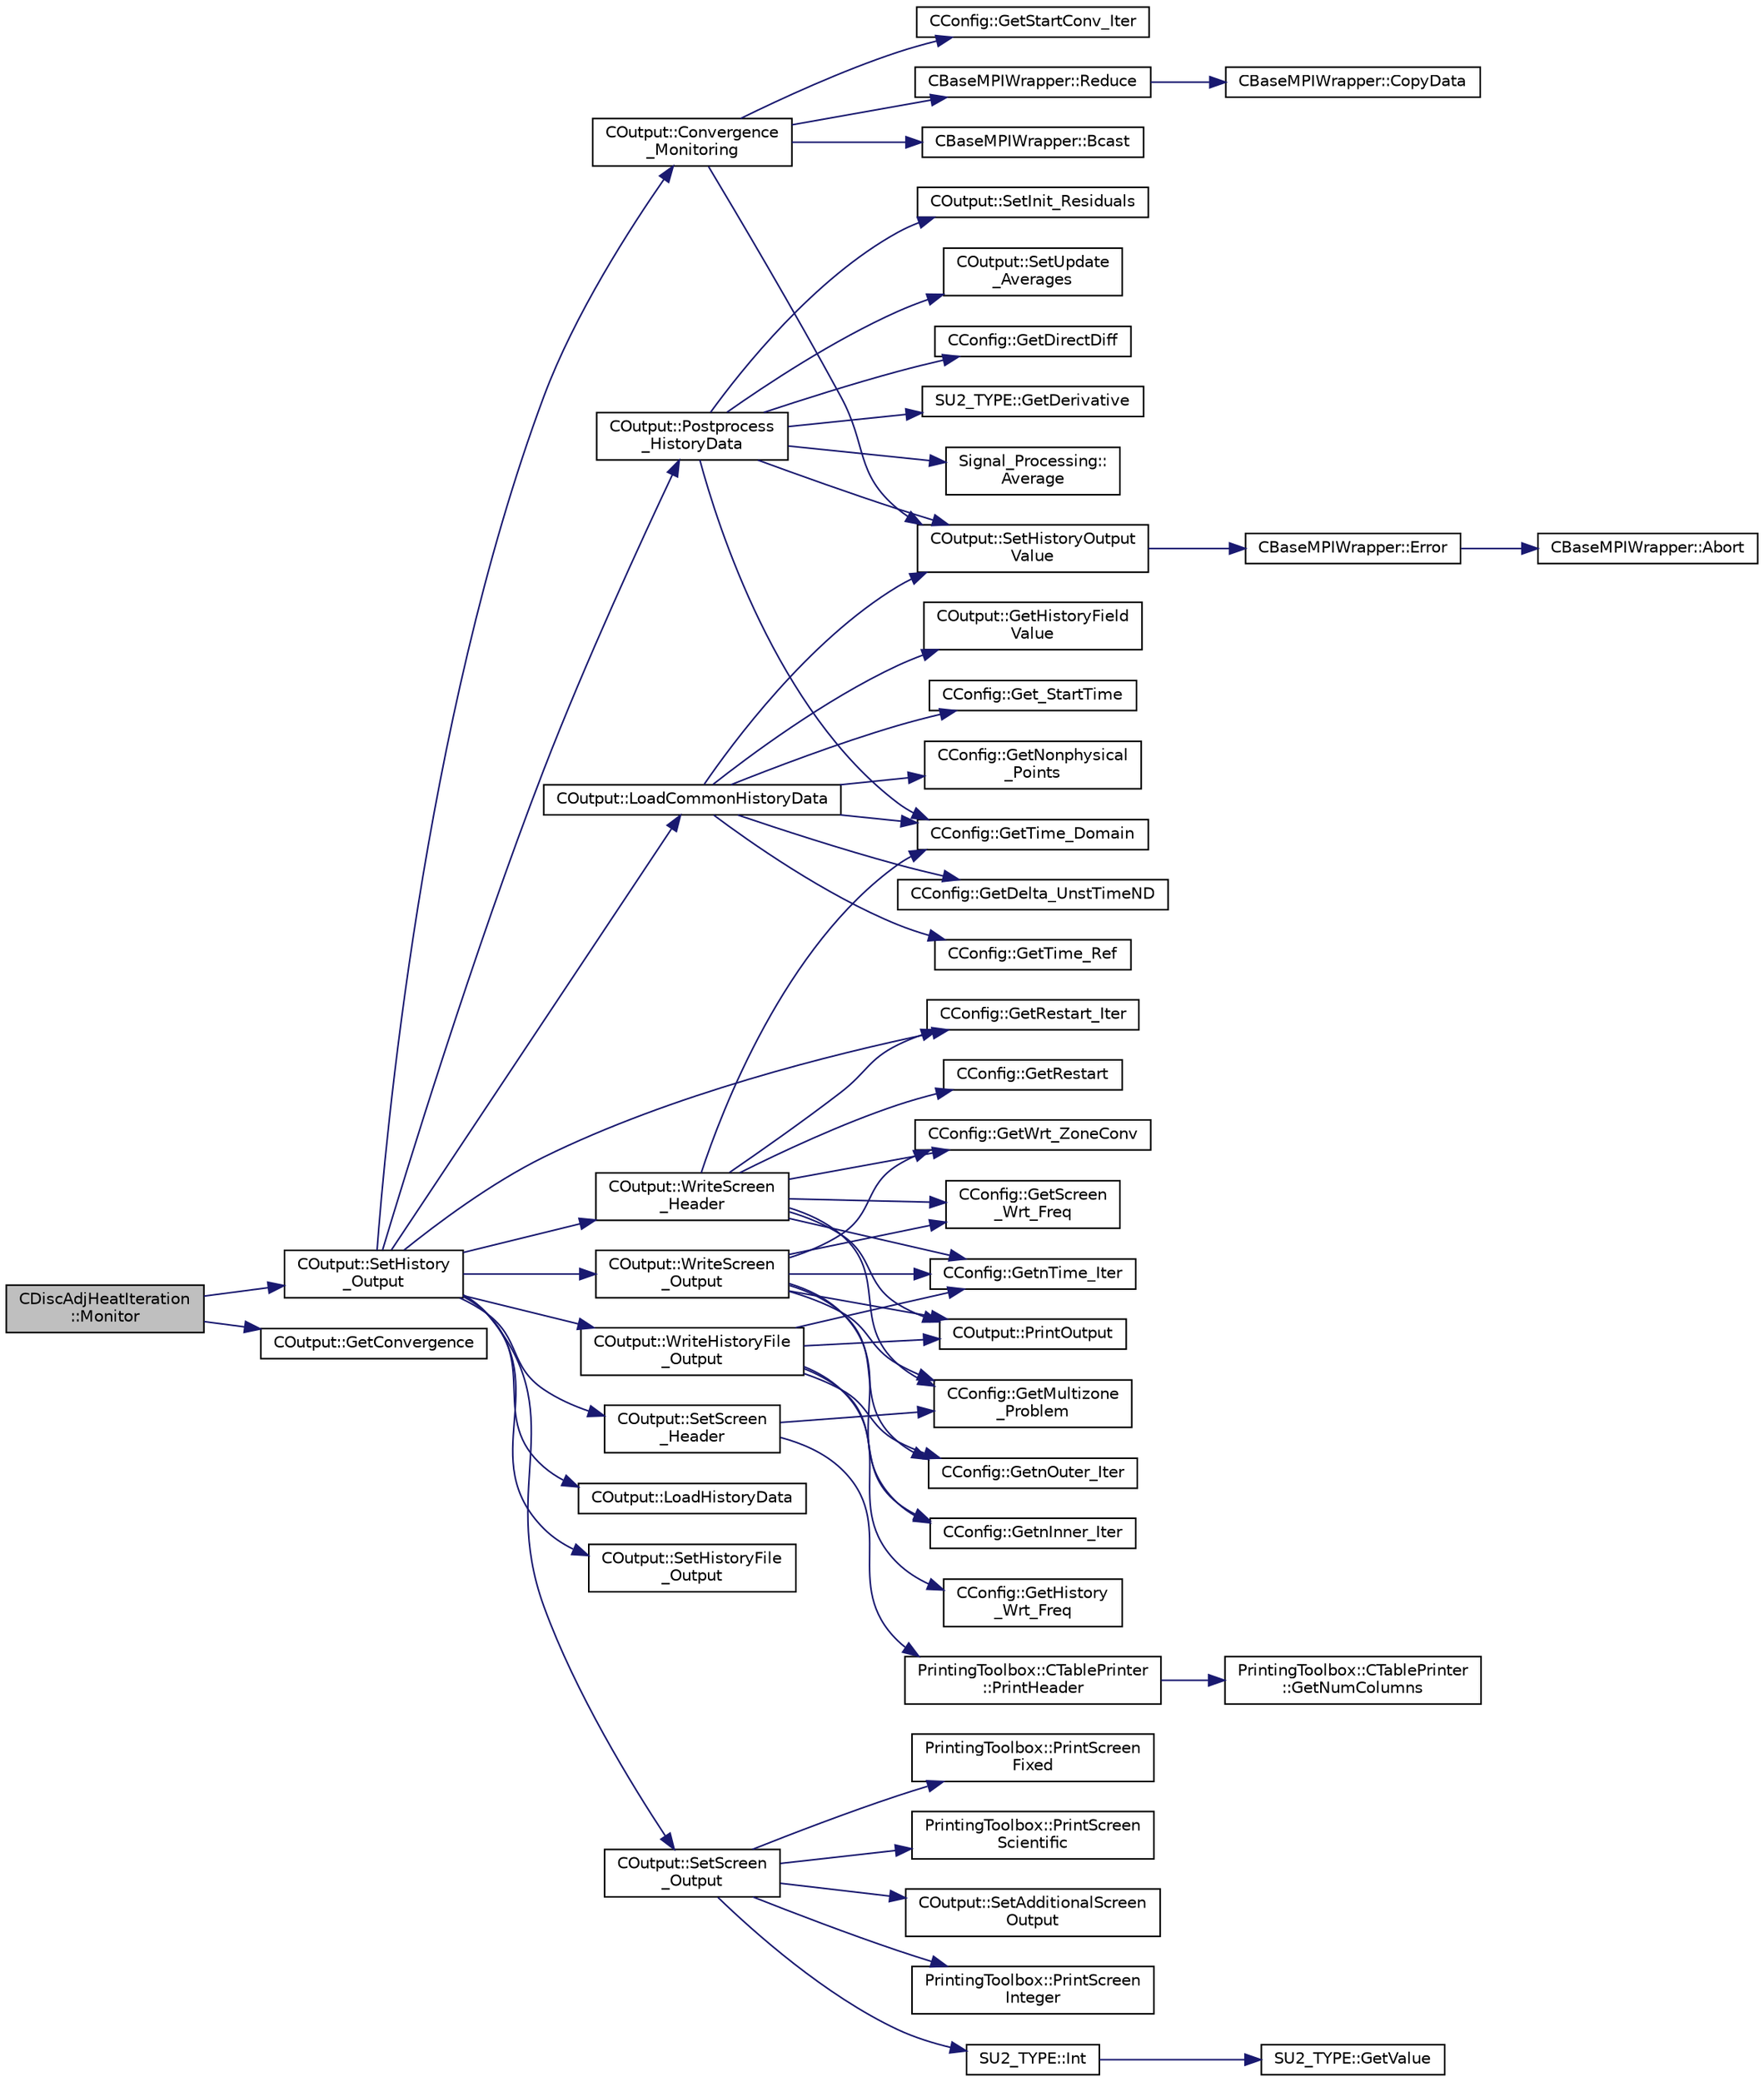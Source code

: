 digraph "CDiscAdjHeatIteration::Monitor"
{
  edge [fontname="Helvetica",fontsize="10",labelfontname="Helvetica",labelfontsize="10"];
  node [fontname="Helvetica",fontsize="10",shape=record];
  rankdir="LR";
  Node17 [label="CDiscAdjHeatIteration\l::Monitor",height=0.2,width=0.4,color="black", fillcolor="grey75", style="filled", fontcolor="black"];
  Node17 -> Node18 [color="midnightblue",fontsize="10",style="solid",fontname="Helvetica"];
  Node18 [label="COutput::SetHistory\l_Output",height=0.2,width=0.4,color="black", fillcolor="white", style="filled",URL="$class_c_output.html#acf84143df1a158647605c980ecae2d7c",tooltip="Collects history data from the solvers, monitors the convergence and writes to screen and history fil..."];
  Node18 -> Node19 [color="midnightblue",fontsize="10",style="solid",fontname="Helvetica"];
  Node19 [label="CConfig::GetRestart_Iter",height=0.2,width=0.4,color="black", fillcolor="white", style="filled",URL="$class_c_config.html#adc13797fe94c17845a382dc34f706cfb",tooltip="Get the restart iteration. "];
  Node18 -> Node20 [color="midnightblue",fontsize="10",style="solid",fontname="Helvetica"];
  Node20 [label="COutput::LoadCommonHistoryData",height=0.2,width=0.4,color="black", fillcolor="white", style="filled",URL="$class_c_output.html#aa767bd68c5606524b19f1957b9bf4ce8",tooltip="Load values of the history fields common for all solvers. "];
  Node20 -> Node21 [color="midnightblue",fontsize="10",style="solid",fontname="Helvetica"];
  Node21 [label="COutput::SetHistoryOutput\lValue",height=0.2,width=0.4,color="black", fillcolor="white", style="filled",URL="$class_c_output.html#a1c1f836992f419544472329a44b8836e",tooltip="Set the value of a history output field. "];
  Node21 -> Node22 [color="midnightblue",fontsize="10",style="solid",fontname="Helvetica"];
  Node22 [label="CBaseMPIWrapper::Error",height=0.2,width=0.4,color="black", fillcolor="white", style="filled",URL="$class_c_base_m_p_i_wrapper.html#a04457c47629bda56704e6a8804833eeb"];
  Node22 -> Node23 [color="midnightblue",fontsize="10",style="solid",fontname="Helvetica"];
  Node23 [label="CBaseMPIWrapper::Abort",height=0.2,width=0.4,color="black", fillcolor="white", style="filled",URL="$class_c_base_m_p_i_wrapper.html#a21ef5681e2acb532d345e9bab173ef07"];
  Node20 -> Node24 [color="midnightblue",fontsize="10",style="solid",fontname="Helvetica"];
  Node24 [label="CConfig::GetTime_Domain",height=0.2,width=0.4,color="black", fillcolor="white", style="filled",URL="$class_c_config.html#a6a11350b3c8d7577318be43cda6f7292",tooltip="Check if the multizone problem is solved for time domain. "];
  Node20 -> Node25 [color="midnightblue",fontsize="10",style="solid",fontname="Helvetica"];
  Node25 [label="CConfig::GetDelta_UnstTimeND",height=0.2,width=0.4,color="black", fillcolor="white", style="filled",URL="$class_c_config.html#a417b45d0da107126e803258901f57920",tooltip="If we are prforming an unsteady simulation, there is only one value of the time step for the complete..."];
  Node20 -> Node26 [color="midnightblue",fontsize="10",style="solid",fontname="Helvetica"];
  Node26 [label="CConfig::GetTime_Ref",height=0.2,width=0.4,color="black", fillcolor="white", style="filled",URL="$class_c_config.html#a08a17689e8bcd7b952b530fcb5a44842",tooltip="Get the value of the reference time for non-dimensionalization. "];
  Node20 -> Node27 [color="midnightblue",fontsize="10",style="solid",fontname="Helvetica"];
  Node27 [label="COutput::GetHistoryField\lValue",height=0.2,width=0.4,color="black", fillcolor="white", style="filled",URL="$class_c_output.html#aee0f98850225dbdba4f30b0d4fc63e77",tooltip="Get the value of particular history output field. "];
  Node20 -> Node28 [color="midnightblue",fontsize="10",style="solid",fontname="Helvetica"];
  Node28 [label="CConfig::Get_StartTime",height=0.2,width=0.4,color="black", fillcolor="white", style="filled",URL="$class_c_config.html#a095703548c09dae5de04721361933289",tooltip="Get the start time to track a phase of the code (preprocessing, compute, output). ..."];
  Node20 -> Node29 [color="midnightblue",fontsize="10",style="solid",fontname="Helvetica"];
  Node29 [label="CConfig::GetNonphysical\l_Points",height=0.2,width=0.4,color="black", fillcolor="white", style="filled",URL="$class_c_config.html#a802f454882362d0e3855c881bfedfa9f",tooltip="Get the current number of non-physical nodes in the solution. "];
  Node18 -> Node30 [color="midnightblue",fontsize="10",style="solid",fontname="Helvetica"];
  Node30 [label="COutput::LoadHistoryData",height=0.2,width=0.4,color="black", fillcolor="white", style="filled",URL="$class_c_output.html#a0e243627ea7e1ef04e68cd9b51d2736b",tooltip="Load the history output field values. "];
  Node18 -> Node31 [color="midnightblue",fontsize="10",style="solid",fontname="Helvetica"];
  Node31 [label="COutput::Convergence\l_Monitoring",height=0.2,width=0.4,color="black", fillcolor="white", style="filled",URL="$class_c_output.html#ad6a512715652bcf82c907b92da4302b8",tooltip="Monitor the convergence of an output field. "];
  Node31 -> Node32 [color="midnightblue",fontsize="10",style="solid",fontname="Helvetica"];
  Node32 [label="CConfig::GetStartConv_Iter",height=0.2,width=0.4,color="black", fillcolor="white", style="filled",URL="$class_c_config.html#a31f05501521eae78c33bf19374b5e0de",tooltip="Get the number of iterations that are not considered in the convergence criteria. ..."];
  Node31 -> Node21 [color="midnightblue",fontsize="10",style="solid",fontname="Helvetica"];
  Node31 -> Node33 [color="midnightblue",fontsize="10",style="solid",fontname="Helvetica"];
  Node33 [label="CBaseMPIWrapper::Reduce",height=0.2,width=0.4,color="black", fillcolor="white", style="filled",URL="$class_c_base_m_p_i_wrapper.html#a860dfcee07be04be175e06d342e0fc68"];
  Node33 -> Node34 [color="midnightblue",fontsize="10",style="solid",fontname="Helvetica"];
  Node34 [label="CBaseMPIWrapper::CopyData",height=0.2,width=0.4,color="black", fillcolor="white", style="filled",URL="$class_c_base_m_p_i_wrapper.html#a4725cc1dd65b161b483e812a538a5e36"];
  Node31 -> Node35 [color="midnightblue",fontsize="10",style="solid",fontname="Helvetica"];
  Node35 [label="CBaseMPIWrapper::Bcast",height=0.2,width=0.4,color="black", fillcolor="white", style="filled",URL="$class_c_base_m_p_i_wrapper.html#ae816a2f124ea5ae95337418462514df5"];
  Node18 -> Node36 [color="midnightblue",fontsize="10",style="solid",fontname="Helvetica"];
  Node36 [label="COutput::Postprocess\l_HistoryData",height=0.2,width=0.4,color="black", fillcolor="white", style="filled",URL="$class_c_output.html#ab2286efe6e4b78dd0daf13d2f1a6f886",tooltip="Postprocess_HistoryData. "];
  Node36 -> Node37 [color="midnightblue",fontsize="10",style="solid",fontname="Helvetica"];
  Node37 [label="Signal_Processing::\lAverage",height=0.2,width=0.4,color="black", fillcolor="white", style="filled",URL="$namespace_signal___processing.html#aec2994f4f2c021bc2888a3d0b23a6a6c"];
  Node36 -> Node38 [color="midnightblue",fontsize="10",style="solid",fontname="Helvetica"];
  Node38 [label="COutput::SetInit_Residuals",height=0.2,width=0.4,color="black", fillcolor="white", style="filled",URL="$class_c_output.html#a645d669c1ee8eb8a56b92da70d9580af",tooltip="Check whether the base values for relative residuals should be initialized. "];
  Node36 -> Node21 [color="midnightblue",fontsize="10",style="solid",fontname="Helvetica"];
  Node36 -> Node39 [color="midnightblue",fontsize="10",style="solid",fontname="Helvetica"];
  Node39 [label="COutput::SetUpdate\l_Averages",height=0.2,width=0.4,color="black", fillcolor="white", style="filled",URL="$class_c_output.html#a93124da0c600a906813ff48a7c0d86ed",tooltip="Check whether the averaged values should be updated. "];
  Node36 -> Node24 [color="midnightblue",fontsize="10",style="solid",fontname="Helvetica"];
  Node36 -> Node40 [color="midnightblue",fontsize="10",style="solid",fontname="Helvetica"];
  Node40 [label="CConfig::GetDirectDiff",height=0.2,width=0.4,color="black", fillcolor="white", style="filled",URL="$class_c_config.html#a16fdb3ee7c760f2f129778f6162a1fe4",tooltip="Get the direct differentation method. "];
  Node36 -> Node41 [color="midnightblue",fontsize="10",style="solid",fontname="Helvetica"];
  Node41 [label="SU2_TYPE::GetDerivative",height=0.2,width=0.4,color="black", fillcolor="white", style="filled",URL="$namespace_s_u2___t_y_p_e.html#aaf4331164217013b2f05dda28329fcb1",tooltip="Get the derivative value of the datatype (needs to be implemented for each new type). "];
  Node18 -> Node42 [color="midnightblue",fontsize="10",style="solid",fontname="Helvetica"];
  Node42 [label="COutput::WriteHistoryFile\l_Output",height=0.2,width=0.4,color="black", fillcolor="white", style="filled",URL="$class_c_output.html#ada04c152de1fb324a8e9f849eee6874c",tooltip="Determines if the history file output. "];
  Node42 -> Node43 [color="midnightblue",fontsize="10",style="solid",fontname="Helvetica"];
  Node43 [label="CConfig::GetHistory\l_Wrt_Freq",height=0.2,width=0.4,color="black", fillcolor="white", style="filled",URL="$class_c_config.html#a6e95e3892463f68063c546d65d8c375c",tooltip="GetHistory_Wrt_Freq_Inner. "];
  Node42 -> Node44 [color="midnightblue",fontsize="10",style="solid",fontname="Helvetica"];
  Node44 [label="COutput::PrintOutput",height=0.2,width=0.4,color="black", fillcolor="white", style="filled",URL="$class_c_output.html#af0c23405e1093223066c9c79ee13985a",tooltip="Check whether we should print output. "];
  Node42 -> Node45 [color="midnightblue",fontsize="10",style="solid",fontname="Helvetica"];
  Node45 [label="CConfig::GetnTime_Iter",height=0.2,width=0.4,color="black", fillcolor="white", style="filled",URL="$class_c_config.html#ace224394bbd9137de2367a6bd1cc9dcd",tooltip="Get the number of time iterations. "];
  Node42 -> Node46 [color="midnightblue",fontsize="10",style="solid",fontname="Helvetica"];
  Node46 [label="CConfig::GetnOuter_Iter",height=0.2,width=0.4,color="black", fillcolor="white", style="filled",URL="$class_c_config.html#ac064f9d284f2fd5d74beaf2f046f82fd",tooltip="Get the number of outer iterations. "];
  Node42 -> Node47 [color="midnightblue",fontsize="10",style="solid",fontname="Helvetica"];
  Node47 [label="CConfig::GetnInner_Iter",height=0.2,width=0.4,color="black", fillcolor="white", style="filled",URL="$class_c_config.html#a448aa905877c21aae95be81e73fbb27c",tooltip="Get the number of inner iterations. "];
  Node18 -> Node48 [color="midnightblue",fontsize="10",style="solid",fontname="Helvetica"];
  Node48 [label="COutput::SetHistoryFile\l_Output",height=0.2,width=0.4,color="black", fillcolor="white", style="filled",URL="$class_c_output.html#a9d18bdc4aed0b3fba134e21f0226ad9f",tooltip="Write the history file output. "];
  Node18 -> Node49 [color="midnightblue",fontsize="10",style="solid",fontname="Helvetica"];
  Node49 [label="COutput::WriteScreen\l_Header",height=0.2,width=0.4,color="black", fillcolor="white", style="filled",URL="$class_c_output.html#a7a41d80c37c65203f4397e24676dd76b",tooltip="Determines if the screen header should be written. "];
  Node49 -> Node50 [color="midnightblue",fontsize="10",style="solid",fontname="Helvetica"];
  Node50 [label="CConfig::GetRestart",height=0.2,width=0.4,color="black", fillcolor="white", style="filled",URL="$class_c_config.html#ae2c8a1c09ca98735256b4ed53642ada5",tooltip="Provides the restart information. "];
  Node49 -> Node24 [color="midnightblue",fontsize="10",style="solid",fontname="Helvetica"];
  Node49 -> Node19 [color="midnightblue",fontsize="10",style="solid",fontname="Helvetica"];
  Node49 -> Node51 [color="midnightblue",fontsize="10",style="solid",fontname="Helvetica"];
  Node51 [label="CConfig::GetScreen\l_Wrt_Freq",height=0.2,width=0.4,color="black", fillcolor="white", style="filled",URL="$class_c_config.html#ade360779f0fcdd59ba60da1a35efe2ec",tooltip="GetScreen_Wrt_Freq_Inner. "];
  Node49 -> Node52 [color="midnightblue",fontsize="10",style="solid",fontname="Helvetica"];
  Node52 [label="CConfig::GetMultizone\l_Problem",height=0.2,width=0.4,color="black", fillcolor="white", style="filled",URL="$class_c_config.html#ad9233b666b21e43c18592925be61cc9b",tooltip="Get whether the simulation we are running is a multizone simulation. "];
  Node49 -> Node53 [color="midnightblue",fontsize="10",style="solid",fontname="Helvetica"];
  Node53 [label="CConfig::GetWrt_ZoneConv",height=0.2,width=0.4,color="black", fillcolor="white", style="filled",URL="$class_c_config.html#a622aa3de73830f881a1320e64676acd5",tooltip="Check if the convergence history of each individual zone is written to screen. "];
  Node49 -> Node44 [color="midnightblue",fontsize="10",style="solid",fontname="Helvetica"];
  Node49 -> Node45 [color="midnightblue",fontsize="10",style="solid",fontname="Helvetica"];
  Node18 -> Node54 [color="midnightblue",fontsize="10",style="solid",fontname="Helvetica"];
  Node54 [label="COutput::SetScreen\l_Header",height=0.2,width=0.4,color="black", fillcolor="white", style="filled",URL="$class_c_output.html#a0e31c8d67a1af8bef40c31c5d9a6b177",tooltip="Write the screen header. "];
  Node54 -> Node52 [color="midnightblue",fontsize="10",style="solid",fontname="Helvetica"];
  Node54 -> Node55 [color="midnightblue",fontsize="10",style="solid",fontname="Helvetica"];
  Node55 [label="PrintingToolbox::CTablePrinter\l::PrintHeader",height=0.2,width=0.4,color="black", fillcolor="white", style="filled",URL="$class_printing_toolbox_1_1_c_table_printer.html#a475fafce69bdc78e973a2546e6e6be76",tooltip="Print the header. "];
  Node55 -> Node56 [color="midnightblue",fontsize="10",style="solid",fontname="Helvetica"];
  Node56 [label="PrintingToolbox::CTablePrinter\l::GetNumColumns",height=0.2,width=0.4,color="black", fillcolor="white", style="filled",URL="$class_printing_toolbox_1_1_c_table_printer.html#ace0a256a0479f734c338ae3648f28ed3",tooltip="Get number of columns of the table. "];
  Node18 -> Node57 [color="midnightblue",fontsize="10",style="solid",fontname="Helvetica"];
  Node57 [label="COutput::WriteScreen\l_Output",height=0.2,width=0.4,color="black", fillcolor="white", style="filled",URL="$class_c_output.html#a2de14e1074b0d1ed1a51b6e50edcca4b",tooltip="Determines if the screen header should be written. "];
  Node57 -> Node51 [color="midnightblue",fontsize="10",style="solid",fontname="Helvetica"];
  Node57 -> Node52 [color="midnightblue",fontsize="10",style="solid",fontname="Helvetica"];
  Node57 -> Node53 [color="midnightblue",fontsize="10",style="solid",fontname="Helvetica"];
  Node57 -> Node44 [color="midnightblue",fontsize="10",style="solid",fontname="Helvetica"];
  Node57 -> Node45 [color="midnightblue",fontsize="10",style="solid",fontname="Helvetica"];
  Node57 -> Node46 [color="midnightblue",fontsize="10",style="solid",fontname="Helvetica"];
  Node57 -> Node47 [color="midnightblue",fontsize="10",style="solid",fontname="Helvetica"];
  Node18 -> Node58 [color="midnightblue",fontsize="10",style="solid",fontname="Helvetica"];
  Node58 [label="COutput::SetScreen\l_Output",height=0.2,width=0.4,color="black", fillcolor="white", style="filled",URL="$class_c_output.html#a5b2ea549825280819dfec283a7926ff4",tooltip="Write the screen output. "];
  Node58 -> Node59 [color="midnightblue",fontsize="10",style="solid",fontname="Helvetica"];
  Node59 [label="PrintingToolbox::PrintScreen\lInteger",height=0.2,width=0.4,color="black", fillcolor="white", style="filled",URL="$namespace_printing_toolbox.html#a32337e97902d706055b5bf4d382b9e62"];
  Node58 -> Node60 [color="midnightblue",fontsize="10",style="solid",fontname="Helvetica"];
  Node60 [label="SU2_TYPE::Int",height=0.2,width=0.4,color="black", fillcolor="white", style="filled",URL="$namespace_s_u2___t_y_p_e.html#a6b48817766d8a6486caa2807a52f6bae",tooltip="Casts the primitive value to int (uses GetValue, already implemented for each type). "];
  Node60 -> Node61 [color="midnightblue",fontsize="10",style="solid",fontname="Helvetica"];
  Node61 [label="SU2_TYPE::GetValue",height=0.2,width=0.4,color="black", fillcolor="white", style="filled",URL="$namespace_s_u2___t_y_p_e.html#a0ed43473f5a450ce028d088427bf10cb",tooltip="Get the (primitive) value of the datatype (needs to be implemented for each new type). "];
  Node58 -> Node62 [color="midnightblue",fontsize="10",style="solid",fontname="Helvetica"];
  Node62 [label="PrintingToolbox::PrintScreen\lFixed",height=0.2,width=0.4,color="black", fillcolor="white", style="filled",URL="$namespace_printing_toolbox.html#ad6390232d3c2a433c5960f8c458013f6"];
  Node58 -> Node63 [color="midnightblue",fontsize="10",style="solid",fontname="Helvetica"];
  Node63 [label="PrintingToolbox::PrintScreen\lScientific",height=0.2,width=0.4,color="black", fillcolor="white", style="filled",URL="$namespace_printing_toolbox.html#ae20b7c52fb2913bed462ed4adfaa8d4d"];
  Node58 -> Node64 [color="midnightblue",fontsize="10",style="solid",fontname="Helvetica"];
  Node64 [label="COutput::SetAdditionalScreen\lOutput",height=0.2,width=0.4,color="black", fillcolor="white", style="filled",URL="$class_c_output.html#a4b6025c1a93d5aec50fc07d4c94beb01",tooltip="Write any additional output defined for the current solver. "];
  Node17 -> Node65 [color="midnightblue",fontsize="10",style="solid",fontname="Helvetica"];
  Node65 [label="COutput::GetConvergence",height=0.2,width=0.4,color="black", fillcolor="white", style="filled",URL="$class_c_output.html#a64ad9a7510dd45325d694f184ec5f6db",tooltip="Get convergence of the problem. "];
}
